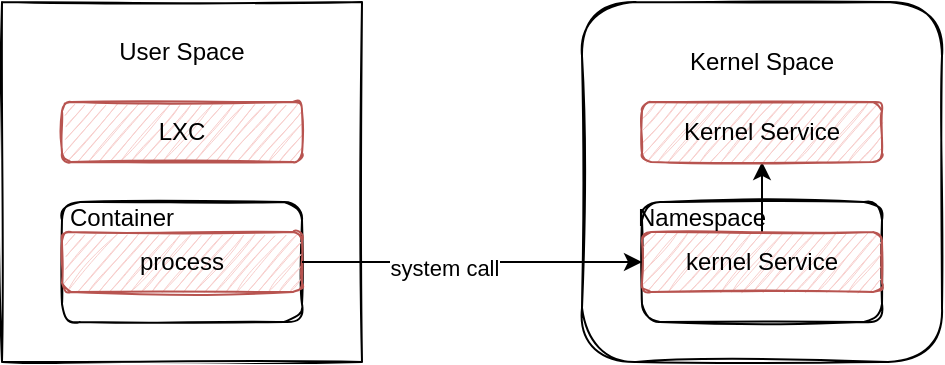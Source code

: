<mxfile version="16.4.5" type="github">
  <diagram id="zls0-v9GnCH75Q_ydFOd" name="Page-1">
    <mxGraphModel dx="782" dy="379" grid="1" gridSize="10" guides="1" tooltips="1" connect="1" arrows="1" fold="1" page="1" pageScale="1" pageWidth="850" pageHeight="1100" math="0" shadow="0">
      <root>
        <mxCell id="0" />
        <mxCell id="1" parent="0" />
        <mxCell id="cNqe3Ttgqb81FqH2NfWE-2" value="" style="whiteSpace=wrap;html=1;aspect=fixed;sketch=1;" parent="1" vertex="1">
          <mxGeometry x="110" y="50" width="180" height="180" as="geometry" />
        </mxCell>
        <mxCell id="cNqe3Ttgqb81FqH2NfWE-1" value="" style="rounded=1;whiteSpace=wrap;html=1;sketch=1;" parent="1" vertex="1">
          <mxGeometry x="140" y="150" width="120" height="60" as="geometry" />
        </mxCell>
        <mxCell id="cNqe3Ttgqb81FqH2NfWE-6" value="User Space" style="text;html=1;strokeColor=none;fillColor=none;align=center;verticalAlign=middle;whiteSpace=wrap;rounded=0;glass=0;sketch=1;" parent="1" vertex="1">
          <mxGeometry x="140" y="60" width="120" height="30" as="geometry" />
        </mxCell>
        <mxCell id="cNqe3Ttgqb81FqH2NfWE-48" value="LXC" style="rounded=1;whiteSpace=wrap;html=1;sketch=1;fillColor=#f8cecc;strokeColor=#b85450;" parent="1" vertex="1">
          <mxGeometry x="140" y="100" width="120" height="30" as="geometry" />
        </mxCell>
        <mxCell id="d4WCtIkLHUZo1yUL4gTc-31" value="process" style="rounded=1;whiteSpace=wrap;html=1;sketch=1;fillColor=#f8cecc;strokeColor=#b85450;" vertex="1" parent="1">
          <mxGeometry x="140" y="165" width="120" height="30" as="geometry" />
        </mxCell>
        <mxCell id="cNqe3Ttgqb81FqH2NfWE-43" value="" style="whiteSpace=wrap;html=1;aspect=fixed;sketch=1;glass=0;rounded=1;" parent="1" vertex="1">
          <mxGeometry x="400" y="50" width="180" height="180" as="geometry" />
        </mxCell>
        <mxCell id="cNqe3Ttgqb81FqH2NfWE-44" value="Kernel Space" style="text;html=1;strokeColor=none;fillColor=none;align=center;verticalAlign=middle;whiteSpace=wrap;rounded=0;glass=0;sketch=1;" parent="1" vertex="1">
          <mxGeometry x="430" y="60.003" width="120" height="40" as="geometry" />
        </mxCell>
        <mxCell id="d4WCtIkLHUZo1yUL4gTc-33" value="" style="rounded=1;whiteSpace=wrap;html=1;sketch=1;" vertex="1" parent="1">
          <mxGeometry x="430" y="150" width="120" height="60" as="geometry" />
        </mxCell>
        <mxCell id="d4WCtIkLHUZo1yUL4gTc-39" style="edgeStyle=orthogonalEdgeStyle;rounded=0;orthogonalLoop=1;jettySize=auto;html=1;exitX=0.5;exitY=0;exitDx=0;exitDy=0;entryX=0.5;entryY=1;entryDx=0;entryDy=0;" edge="1" parent="1" source="d4WCtIkLHUZo1yUL4gTc-34" target="d4WCtIkLHUZo1yUL4gTc-37">
          <mxGeometry relative="1" as="geometry" />
        </mxCell>
        <mxCell id="d4WCtIkLHUZo1yUL4gTc-34" value="kernel Service" style="rounded=1;whiteSpace=wrap;html=1;sketch=1;fillColor=#f8cecc;strokeColor=#b85450;" vertex="1" parent="1">
          <mxGeometry x="430" y="165" width="120" height="30" as="geometry" />
        </mxCell>
        <mxCell id="d4WCtIkLHUZo1yUL4gTc-35" value="Container" style="text;html=1;strokeColor=none;fillColor=none;align=center;verticalAlign=middle;whiteSpace=wrap;rounded=0;sketch=1;" vertex="1" parent="1">
          <mxGeometry x="140" y="143" width="60" height="30" as="geometry" />
        </mxCell>
        <mxCell id="d4WCtIkLHUZo1yUL4gTc-36" value="Namespace" style="text;html=1;strokeColor=none;fillColor=none;align=center;verticalAlign=middle;whiteSpace=wrap;rounded=0;sketch=1;" vertex="1" parent="1">
          <mxGeometry x="430" y="143" width="60" height="30" as="geometry" />
        </mxCell>
        <mxCell id="d4WCtIkLHUZo1yUL4gTc-37" value="Kernel Service" style="rounded=1;whiteSpace=wrap;html=1;sketch=1;fillColor=#f8cecc;strokeColor=#b85450;" vertex="1" parent="1">
          <mxGeometry x="430" y="100" width="120" height="30" as="geometry" />
        </mxCell>
        <mxCell id="d4WCtIkLHUZo1yUL4gTc-38" style="edgeStyle=orthogonalEdgeStyle;rounded=0;orthogonalLoop=1;jettySize=auto;html=1;exitX=1;exitY=0.5;exitDx=0;exitDy=0;entryX=0;entryY=0.5;entryDx=0;entryDy=0;" edge="1" parent="1" source="d4WCtIkLHUZo1yUL4gTc-31" target="d4WCtIkLHUZo1yUL4gTc-34">
          <mxGeometry relative="1" as="geometry" />
        </mxCell>
        <mxCell id="d4WCtIkLHUZo1yUL4gTc-40" value="system call" style="edgeLabel;html=1;align=center;verticalAlign=middle;resizable=0;points=[];" vertex="1" connectable="0" parent="d4WCtIkLHUZo1yUL4gTc-38">
          <mxGeometry x="-0.169" y="-3" relative="1" as="geometry">
            <mxPoint as="offset" />
          </mxGeometry>
        </mxCell>
      </root>
    </mxGraphModel>
  </diagram>
</mxfile>
